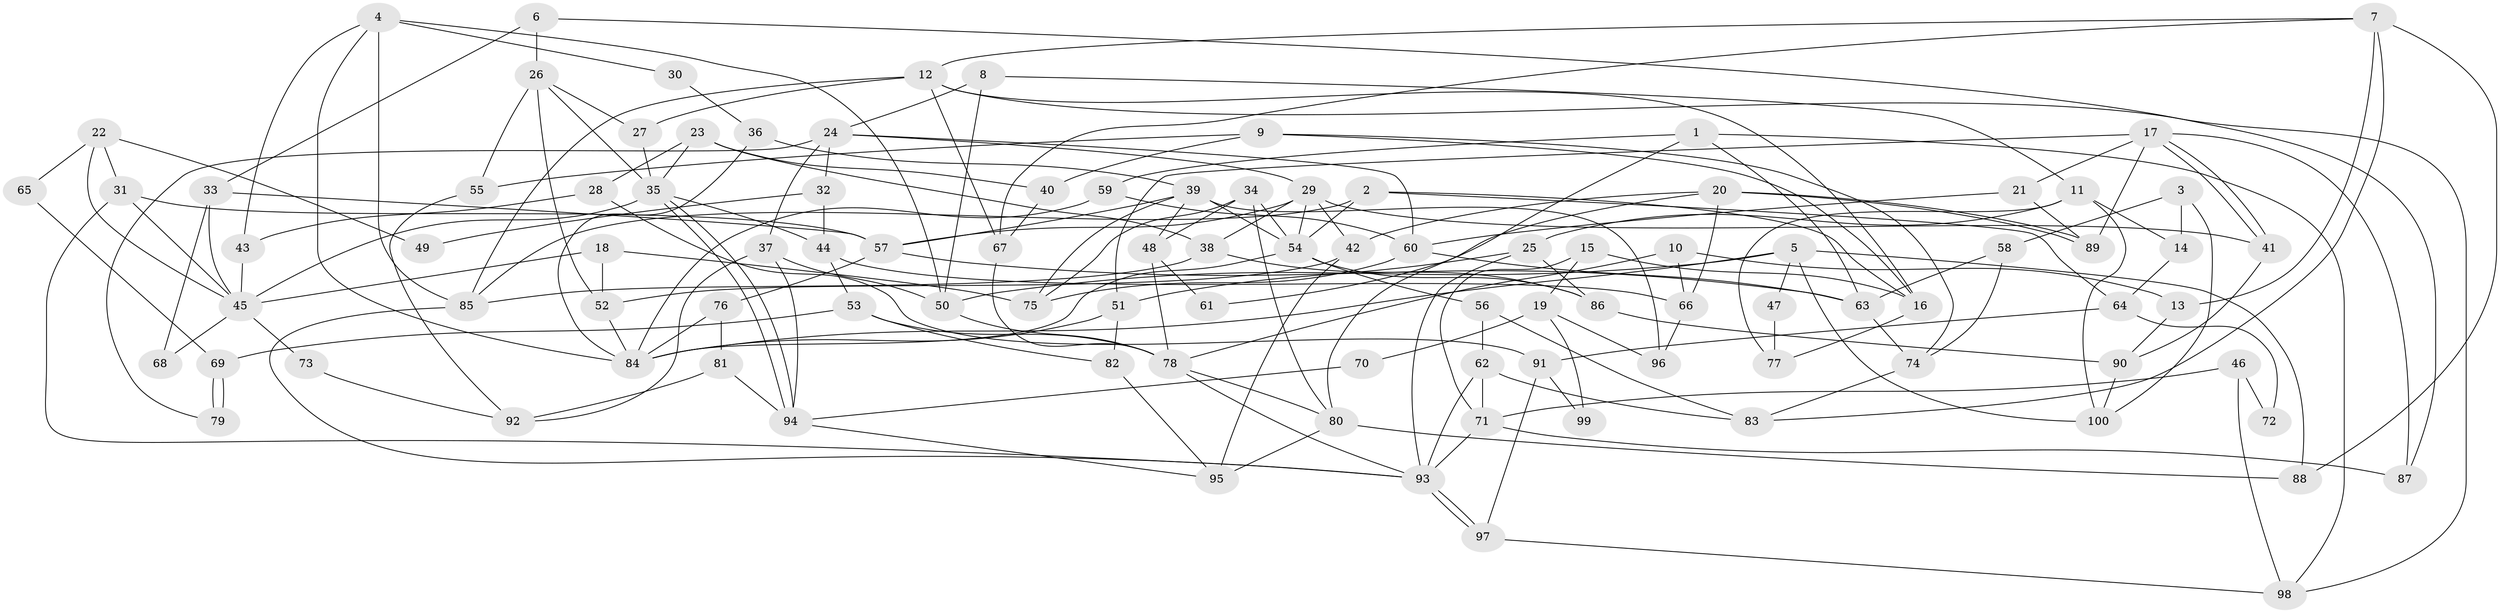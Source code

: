 // Generated by graph-tools (version 1.1) at 2025/11/02/21/25 10:11:14]
// undirected, 100 vertices, 200 edges
graph export_dot {
graph [start="1"]
  node [color=gray90,style=filled];
  1;
  2;
  3;
  4;
  5;
  6;
  7;
  8;
  9;
  10;
  11;
  12;
  13;
  14;
  15;
  16;
  17;
  18;
  19;
  20;
  21;
  22;
  23;
  24;
  25;
  26;
  27;
  28;
  29;
  30;
  31;
  32;
  33;
  34;
  35;
  36;
  37;
  38;
  39;
  40;
  41;
  42;
  43;
  44;
  45;
  46;
  47;
  48;
  49;
  50;
  51;
  52;
  53;
  54;
  55;
  56;
  57;
  58;
  59;
  60;
  61;
  62;
  63;
  64;
  65;
  66;
  67;
  68;
  69;
  70;
  71;
  72;
  73;
  74;
  75;
  76;
  77;
  78;
  79;
  80;
  81;
  82;
  83;
  84;
  85;
  86;
  87;
  88;
  89;
  90;
  91;
  92;
  93;
  94;
  95;
  96;
  97;
  98;
  99;
  100;
  1 -- 63;
  1 -- 59;
  1 -- 80;
  1 -- 98;
  2 -- 85;
  2 -- 54;
  2 -- 16;
  2 -- 64;
  3 -- 58;
  3 -- 14;
  3 -- 100;
  4 -- 84;
  4 -- 50;
  4 -- 30;
  4 -- 43;
  4 -- 85;
  5 -- 100;
  5 -- 84;
  5 -- 47;
  5 -- 50;
  5 -- 88;
  6 -- 33;
  6 -- 26;
  6 -- 87;
  7 -- 12;
  7 -- 88;
  7 -- 13;
  7 -- 67;
  7 -- 83;
  8 -- 50;
  8 -- 24;
  8 -- 11;
  9 -- 16;
  9 -- 55;
  9 -- 40;
  9 -- 74;
  10 -- 78;
  10 -- 13;
  10 -- 66;
  11 -- 100;
  11 -- 14;
  11 -- 25;
  11 -- 77;
  12 -- 85;
  12 -- 67;
  12 -- 16;
  12 -- 27;
  12 -- 98;
  13 -- 90;
  14 -- 64;
  15 -- 71;
  15 -- 16;
  15 -- 19;
  16 -- 77;
  17 -- 41;
  17 -- 41;
  17 -- 87;
  17 -- 21;
  17 -- 51;
  17 -- 89;
  18 -- 52;
  18 -- 45;
  18 -- 75;
  19 -- 96;
  19 -- 70;
  19 -- 99;
  20 -- 42;
  20 -- 89;
  20 -- 89;
  20 -- 61;
  20 -- 66;
  21 -- 89;
  21 -- 60;
  22 -- 45;
  22 -- 31;
  22 -- 49;
  22 -- 65;
  23 -- 35;
  23 -- 40;
  23 -- 28;
  23 -- 38;
  24 -- 60;
  24 -- 29;
  24 -- 32;
  24 -- 37;
  24 -- 79;
  25 -- 93;
  25 -- 51;
  25 -- 86;
  26 -- 35;
  26 -- 27;
  26 -- 52;
  26 -- 55;
  27 -- 35;
  28 -- 43;
  28 -- 91;
  29 -- 42;
  29 -- 38;
  29 -- 41;
  29 -- 54;
  29 -- 57;
  30 -- 36;
  31 -- 93;
  31 -- 57;
  31 -- 45;
  32 -- 44;
  32 -- 49;
  33 -- 57;
  33 -- 45;
  33 -- 68;
  34 -- 54;
  34 -- 80;
  34 -- 48;
  34 -- 75;
  35 -- 44;
  35 -- 94;
  35 -- 94;
  35 -- 45;
  36 -- 39;
  36 -- 84;
  37 -- 50;
  37 -- 92;
  37 -- 94;
  38 -- 86;
  38 -- 85;
  39 -- 75;
  39 -- 54;
  39 -- 48;
  39 -- 57;
  39 -- 96;
  40 -- 67;
  41 -- 90;
  42 -- 95;
  42 -- 52;
  43 -- 45;
  44 -- 53;
  44 -- 66;
  45 -- 68;
  45 -- 73;
  46 -- 98;
  46 -- 71;
  46 -- 72;
  47 -- 77;
  48 -- 61;
  48 -- 78;
  50 -- 78;
  51 -- 82;
  51 -- 84;
  52 -- 84;
  53 -- 82;
  53 -- 78;
  53 -- 69;
  54 -- 56;
  54 -- 84;
  54 -- 86;
  55 -- 92;
  56 -- 83;
  56 -- 62;
  57 -- 63;
  57 -- 76;
  58 -- 74;
  58 -- 63;
  59 -- 84;
  59 -- 60;
  60 -- 75;
  60 -- 63;
  62 -- 83;
  62 -- 93;
  62 -- 71;
  63 -- 74;
  64 -- 91;
  64 -- 72;
  65 -- 69;
  66 -- 96;
  67 -- 78;
  69 -- 79;
  69 -- 79;
  70 -- 94;
  71 -- 93;
  71 -- 87;
  73 -- 92;
  74 -- 83;
  76 -- 84;
  76 -- 81;
  78 -- 93;
  78 -- 80;
  80 -- 88;
  80 -- 95;
  81 -- 94;
  81 -- 92;
  82 -- 95;
  85 -- 93;
  86 -- 90;
  90 -- 100;
  91 -- 97;
  91 -- 99;
  93 -- 97;
  93 -- 97;
  94 -- 95;
  97 -- 98;
}
